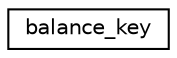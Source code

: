 digraph "Graphical Class Hierarchy"
{
  edge [fontname="Helvetica",fontsize="10",labelfontname="Helvetica",labelfontsize="10"];
  node [fontname="Helvetica",fontsize="10",shape=record];
  rankdir="LR";
  Node0 [label="balance_key",height=0.2,width=0.4,color="black", fillcolor="white", style="filled",URL="$structbalance__key.html"];
}
